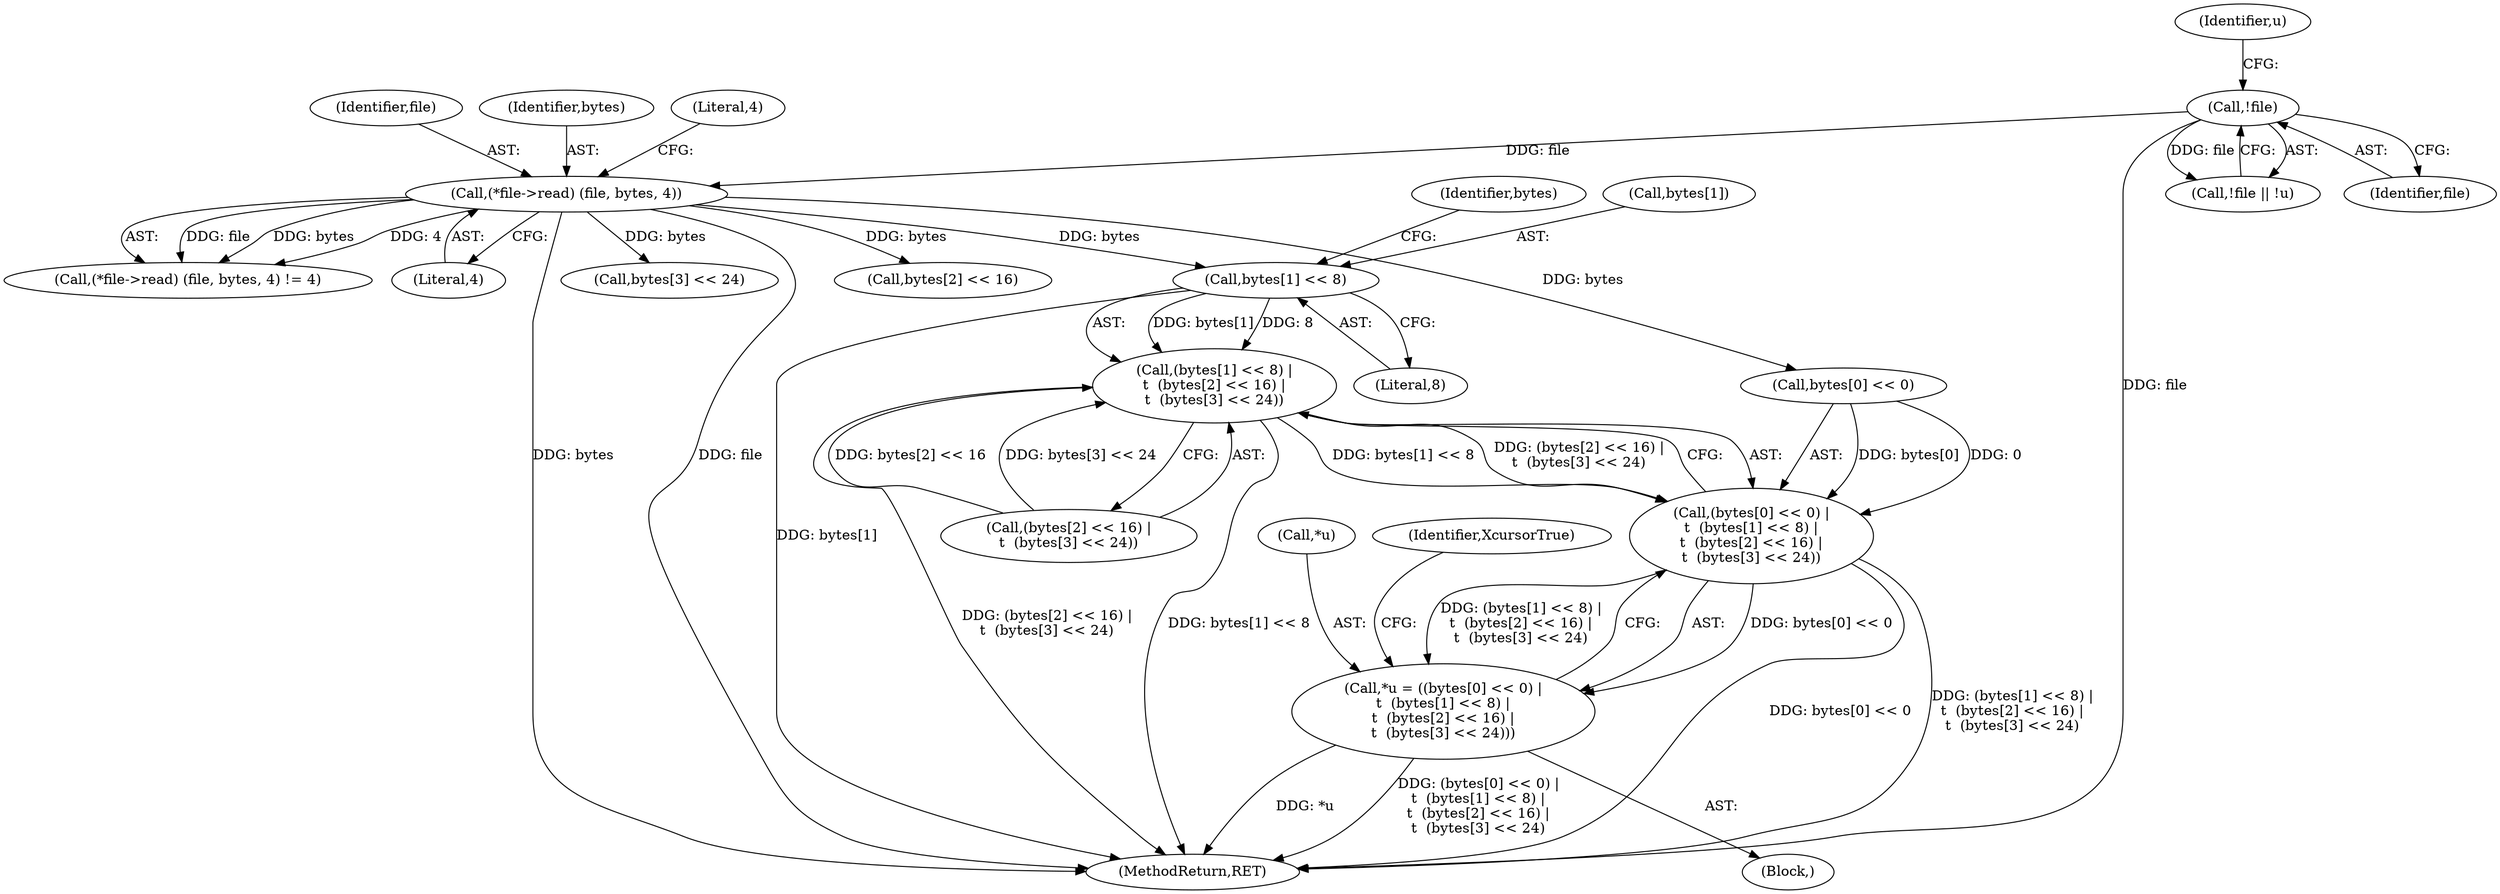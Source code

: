 digraph "0_xcursor_4794b5dd34688158fb51a2943032569d3780c4b8@array" {
"1000231" [label="(Call,bytes[1] << 8)"];
"1000214" [label="(Call,(*file->read) (file, bytes, 4))"];
"1000206" [label="(Call,!file)"];
"1000230" [label="(Call,(bytes[1] << 8) |\n\t  (bytes[2] << 16) |\n\t  (bytes[3] << 24))"];
"1000224" [label="(Call,(bytes[0] << 0) |\n\t  (bytes[1] << 8) |\n\t  (bytes[2] << 16) |\n\t  (bytes[3] << 24))"];
"1000221" [label="(Call,*u = ((bytes[0] << 0) |\n\t  (bytes[1] << 8) |\n\t  (bytes[2] << 16) |\n\t  (bytes[3] << 24)))"];
"1000231" [label="(Call,bytes[1] << 8)"];
"1000242" [label="(Call,bytes[3] << 24)"];
"1000232" [label="(Call,bytes[1])"];
"1000230" [label="(Call,(bytes[1] << 8) |\n\t  (bytes[2] << 16) |\n\t  (bytes[3] << 24))"];
"1000237" [label="(Call,bytes[2] << 16)"];
"1000235" [label="(Literal,8)"];
"1000222" [label="(Call,*u)"];
"1000214" [label="(Call,(*file->read) (file, bytes, 4))"];
"1000218" [label="(Literal,4)"];
"1000206" [label="(Call,!file)"];
"1000248" [label="(Identifier,XcursorTrue)"];
"1000207" [label="(Identifier,file)"];
"1000213" [label="(Call,(*file->read) (file, bytes, 4) != 4)"];
"1000205" [label="(Call,!file || !u)"];
"1000225" [label="(Call,bytes[0] << 0)"];
"1000224" [label="(Call,(bytes[0] << 0) |\n\t  (bytes[1] << 8) |\n\t  (bytes[2] << 16) |\n\t  (bytes[3] << 24))"];
"1000221" [label="(Call,*u = ((bytes[0] << 0) |\n\t  (bytes[1] << 8) |\n\t  (bytes[2] << 16) |\n\t  (bytes[3] << 24)))"];
"1000209" [label="(Identifier,u)"];
"1000215" [label="(Identifier,file)"];
"1000236" [label="(Call,(bytes[2] << 16) |\n\t  (bytes[3] << 24))"];
"1000202" [label="(Block,)"];
"1000217" [label="(Literal,4)"];
"1000216" [label="(Identifier,bytes)"];
"1001171" [label="(MethodReturn,RET)"];
"1000239" [label="(Identifier,bytes)"];
"1000231" -> "1000230"  [label="AST: "];
"1000231" -> "1000235"  [label="CFG: "];
"1000232" -> "1000231"  [label="AST: "];
"1000235" -> "1000231"  [label="AST: "];
"1000239" -> "1000231"  [label="CFG: "];
"1000231" -> "1001171"  [label="DDG: bytes[1]"];
"1000231" -> "1000230"  [label="DDG: bytes[1]"];
"1000231" -> "1000230"  [label="DDG: 8"];
"1000214" -> "1000231"  [label="DDG: bytes"];
"1000214" -> "1000213"  [label="AST: "];
"1000214" -> "1000217"  [label="CFG: "];
"1000215" -> "1000214"  [label="AST: "];
"1000216" -> "1000214"  [label="AST: "];
"1000217" -> "1000214"  [label="AST: "];
"1000218" -> "1000214"  [label="CFG: "];
"1000214" -> "1001171"  [label="DDG: bytes"];
"1000214" -> "1001171"  [label="DDG: file"];
"1000214" -> "1000213"  [label="DDG: file"];
"1000214" -> "1000213"  [label="DDG: bytes"];
"1000214" -> "1000213"  [label="DDG: 4"];
"1000206" -> "1000214"  [label="DDG: file"];
"1000214" -> "1000225"  [label="DDG: bytes"];
"1000214" -> "1000237"  [label="DDG: bytes"];
"1000214" -> "1000242"  [label="DDG: bytes"];
"1000206" -> "1000205"  [label="AST: "];
"1000206" -> "1000207"  [label="CFG: "];
"1000207" -> "1000206"  [label="AST: "];
"1000209" -> "1000206"  [label="CFG: "];
"1000205" -> "1000206"  [label="CFG: "];
"1000206" -> "1001171"  [label="DDG: file"];
"1000206" -> "1000205"  [label="DDG: file"];
"1000230" -> "1000224"  [label="AST: "];
"1000230" -> "1000236"  [label="CFG: "];
"1000236" -> "1000230"  [label="AST: "];
"1000224" -> "1000230"  [label="CFG: "];
"1000230" -> "1001171"  [label="DDG: (bytes[2] << 16) |\n\t  (bytes[3] << 24)"];
"1000230" -> "1001171"  [label="DDG: bytes[1] << 8"];
"1000230" -> "1000224"  [label="DDG: bytes[1] << 8"];
"1000230" -> "1000224"  [label="DDG: (bytes[2] << 16) |\n\t  (bytes[3] << 24)"];
"1000236" -> "1000230"  [label="DDG: bytes[2] << 16"];
"1000236" -> "1000230"  [label="DDG: bytes[3] << 24"];
"1000224" -> "1000221"  [label="AST: "];
"1000225" -> "1000224"  [label="AST: "];
"1000221" -> "1000224"  [label="CFG: "];
"1000224" -> "1001171"  [label="DDG: bytes[0] << 0"];
"1000224" -> "1001171"  [label="DDG: (bytes[1] << 8) |\n\t  (bytes[2] << 16) |\n\t  (bytes[3] << 24)"];
"1000224" -> "1000221"  [label="DDG: bytes[0] << 0"];
"1000224" -> "1000221"  [label="DDG: (bytes[1] << 8) |\n\t  (bytes[2] << 16) |\n\t  (bytes[3] << 24)"];
"1000225" -> "1000224"  [label="DDG: bytes[0]"];
"1000225" -> "1000224"  [label="DDG: 0"];
"1000221" -> "1000202"  [label="AST: "];
"1000222" -> "1000221"  [label="AST: "];
"1000248" -> "1000221"  [label="CFG: "];
"1000221" -> "1001171"  [label="DDG: *u"];
"1000221" -> "1001171"  [label="DDG: (bytes[0] << 0) |\n\t  (bytes[1] << 8) |\n\t  (bytes[2] << 16) |\n\t  (bytes[3] << 24)"];
}
